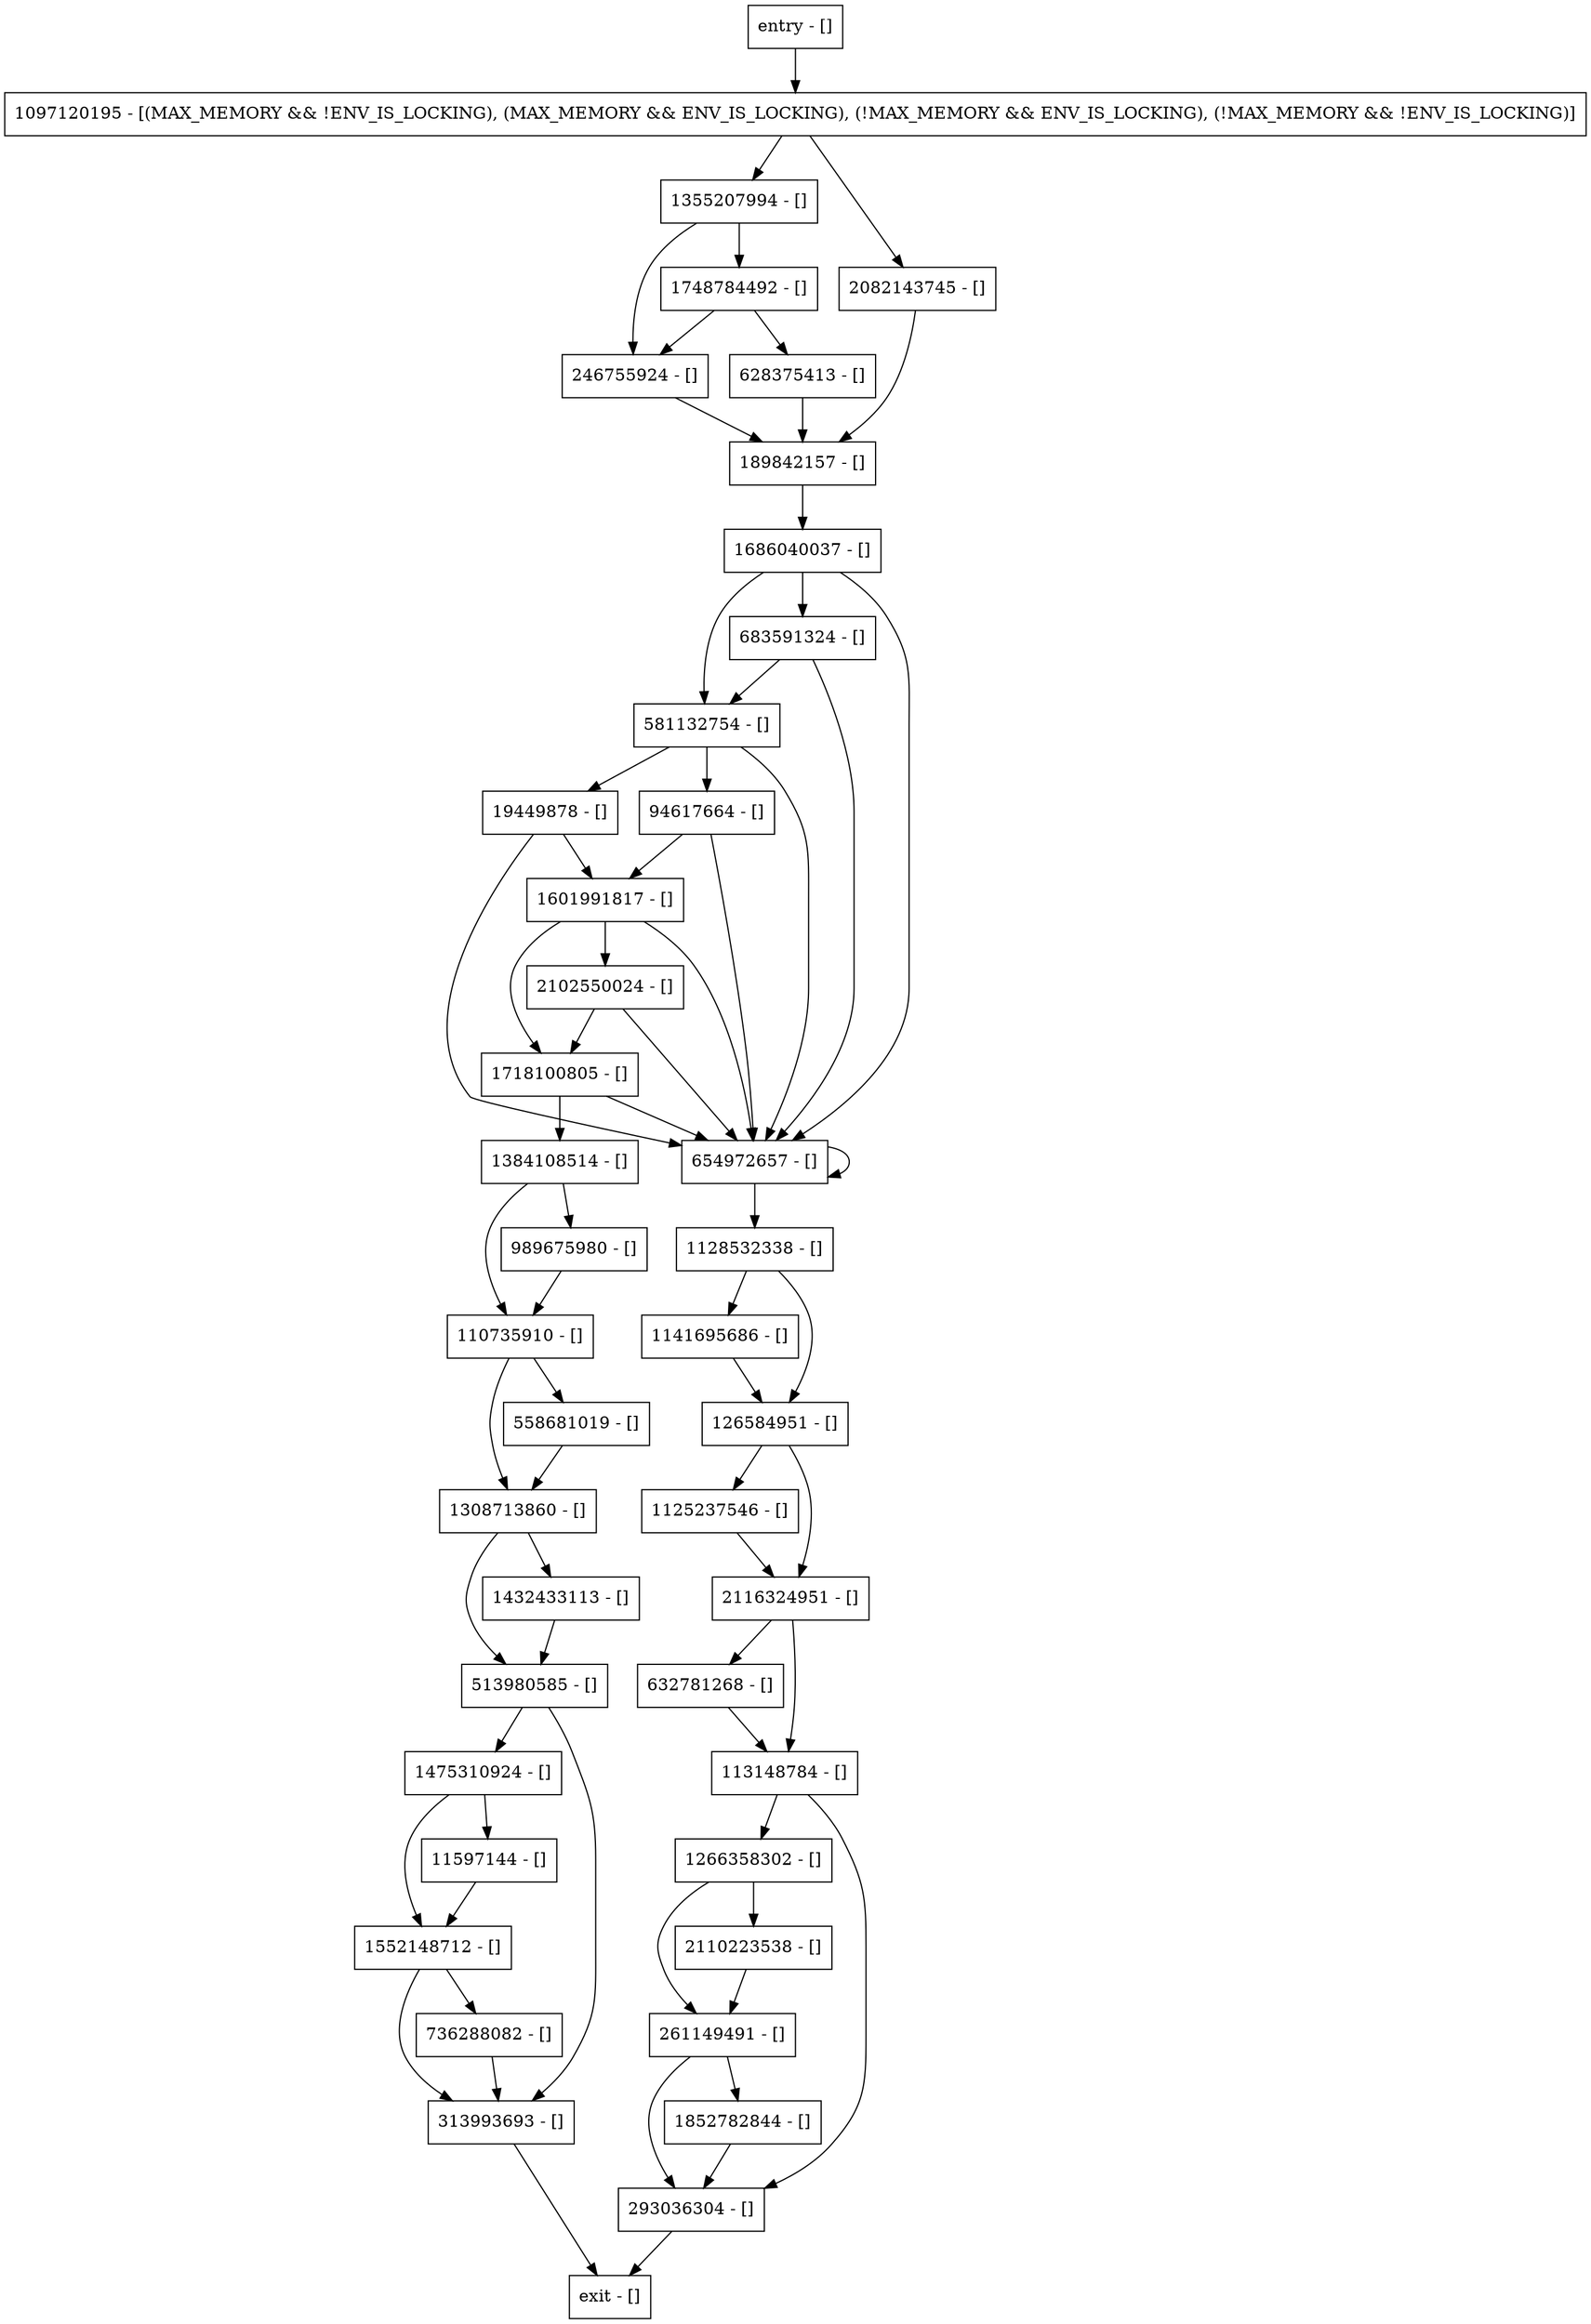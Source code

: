 digraph doCreateDb {
node [shape=record];
1748784492 [label="1748784492 - []"];
261149491 [label="261149491 - []"];
683591324 [label="683591324 - []"];
1125237546 [label="1125237546 - []"];
2110223538 [label="2110223538 - []"];
11597144 [label="11597144 - []"];
1308713860 [label="1308713860 - []"];
1266358302 [label="1266358302 - []"];
1097120195 [label="1097120195 - [(MAX_MEMORY && !ENV_IS_LOCKING), (MAX_MEMORY && ENV_IS_LOCKING), (!MAX_MEMORY && ENV_IS_LOCKING), (!MAX_MEMORY && !ENV_IS_LOCKING)]"];
1384108514 [label="1384108514 - []"];
628375413 [label="628375413 - []"];
110735910 [label="110735910 - []"];
1852782844 [label="1852782844 - []"];
989675980 [label="989675980 - []"];
632781268 [label="632781268 - []"];
113148784 [label="113148784 - []"];
1601991817 [label="1601991817 - []"];
558681019 [label="558681019 - []"];
2116324951 [label="2116324951 - []"];
1552148712 [label="1552148712 - []"];
1686040037 [label="1686040037 - []"];
1141695686 [label="1141695686 - []"];
1718100805 [label="1718100805 - []"];
94617664 [label="94617664 - []"];
513980585 [label="513980585 - []"];
1432433113 [label="1432433113 - []"];
313993693 [label="313993693 - []"];
654972657 [label="654972657 - []"];
189842157 [label="189842157 - []"];
2102550024 [label="2102550024 - []"];
entry [label="entry - []"];
exit [label="exit - []"];
246755924 [label="246755924 - []"];
736288082 [label="736288082 - []"];
1355207994 [label="1355207994 - []"];
581132754 [label="581132754 - []"];
2082143745 [label="2082143745 - []"];
19449878 [label="19449878 - []"];
1475310924 [label="1475310924 - []"];
126584951 [label="126584951 - []"];
1128532338 [label="1128532338 - []"];
293036304 [label="293036304 - []"];
entry;
exit;
1748784492 -> 246755924;
1748784492 -> 628375413;
261149491 -> 293036304;
261149491 -> 1852782844;
683591324 -> 581132754;
683591324 -> 654972657;
1125237546 -> 2116324951;
2110223538 -> 261149491;
11597144 -> 1552148712;
1308713860 -> 513980585;
1308713860 -> 1432433113;
1266358302 -> 261149491;
1266358302 -> 2110223538;
1097120195 -> 1355207994;
1097120195 -> 2082143745;
1384108514 -> 989675980;
1384108514 -> 110735910;
628375413 -> 189842157;
110735910 -> 1308713860;
110735910 -> 558681019;
1852782844 -> 293036304;
989675980 -> 110735910;
632781268 -> 113148784;
113148784 -> 1266358302;
113148784 -> 293036304;
1601991817 -> 2102550024;
1601991817 -> 1718100805;
1601991817 -> 654972657;
558681019 -> 1308713860;
2116324951 -> 632781268;
2116324951 -> 113148784;
1552148712 -> 736288082;
1552148712 -> 313993693;
1686040037 -> 683591324;
1686040037 -> 581132754;
1686040037 -> 654972657;
1141695686 -> 126584951;
1718100805 -> 654972657;
1718100805 -> 1384108514;
94617664 -> 1601991817;
94617664 -> 654972657;
513980585 -> 313993693;
513980585 -> 1475310924;
1432433113 -> 513980585;
313993693 -> exit;
654972657 -> 1128532338;
654972657 -> 654972657;
189842157 -> 1686040037;
2102550024 -> 1718100805;
2102550024 -> 654972657;
entry -> 1097120195;
246755924 -> 189842157;
736288082 -> 313993693;
1355207994 -> 1748784492;
1355207994 -> 246755924;
581132754 -> 19449878;
581132754 -> 94617664;
581132754 -> 654972657;
2082143745 -> 189842157;
19449878 -> 1601991817;
19449878 -> 654972657;
1475310924 -> 1552148712;
1475310924 -> 11597144;
126584951 -> 1125237546;
126584951 -> 2116324951;
1128532338 -> 1141695686;
1128532338 -> 126584951;
293036304 -> exit;
}
